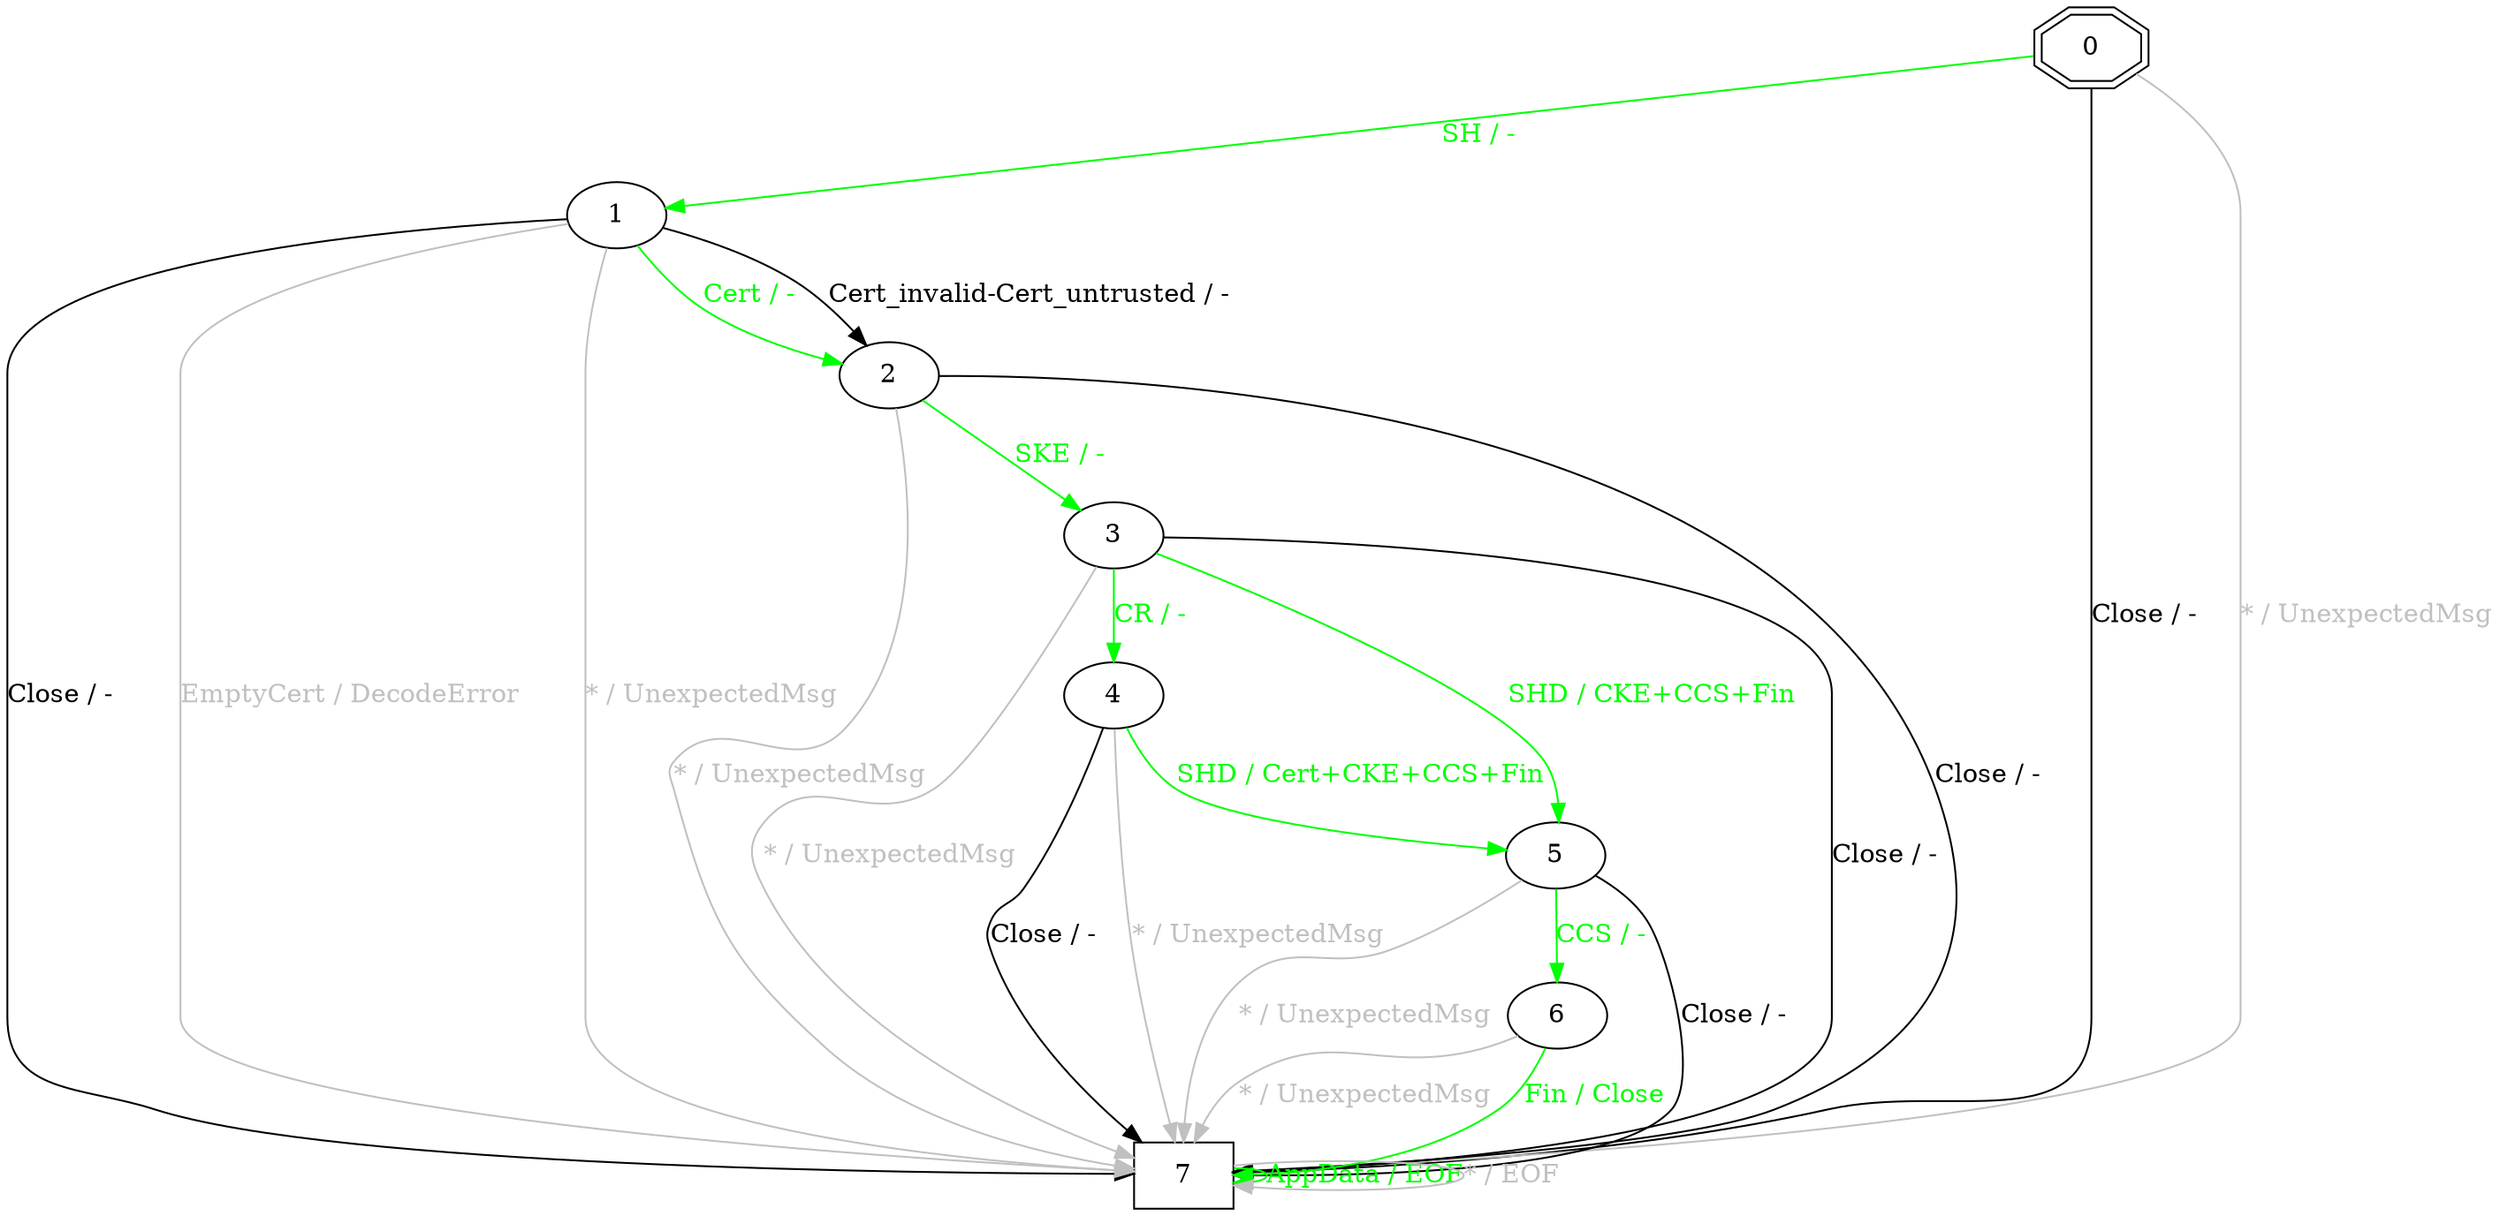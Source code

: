 digraph {
"0" [shape=doubleoctagon label=0];
"1" [shape=ellipse label=1];
"2" [shape=ellipse label=2];
"3" [shape=ellipse label=3];
"4" [shape=ellipse label=4];
"5" [shape=ellipse label=5];
"6" [shape=ellipse label=6];
"7" [shape=rectangle label=7];
"0" -> "7" [label="Close / -"];
"0" -> "1" [label="SH / -", color="green", fontcolor="green"];
"0" -> "7" [label="* / UnexpectedMsg", color="grey", fontcolor="grey"];
"1" -> "2" [label="Cert / -", color="green", fontcolor="green"];
"1" -> "2" [label="Cert_invalid-Cert_untrusted / -"];
"1" -> "7" [label="Close / -"];
"1" -> "7" [label="EmptyCert / DecodeError", color="grey", fontcolor="grey"];
"1" -> "7" [label="* / UnexpectedMsg", color="grey", fontcolor="grey"];
"2" -> "7" [label="Close / -"];
"2" -> "3" [label="SKE / -", color="green", fontcolor="green"];
"2" -> "7" [label="* / UnexpectedMsg", color="grey", fontcolor="grey"];
"3" -> "4" [label="CR / -", color="green", fontcolor="green"];
"3" -> "7" [label="Close / -"];
"3" -> "5" [label="SHD / CKE+CCS+Fin", color="green", fontcolor="green"];
"3" -> "7" [label="* / UnexpectedMsg", color="grey", fontcolor="grey"];
"4" -> "7" [label="Close / -"];
"4" -> "5" [label="SHD / Cert+CKE+CCS+Fin", color="green", fontcolor="green"];
"4" -> "7" [label="* / UnexpectedMsg", color="grey", fontcolor="grey"];
"5" -> "6" [label="CCS / -", color="green", fontcolor="green"];
"5" -> "7" [label="Close / -"];
"5" -> "7" [label="* / UnexpectedMsg", color="grey", fontcolor="grey"];
"6" -> "7" [label="Fin / Close", color="green", fontcolor="green"];
"6" -> "7" [label="* / UnexpectedMsg", color="grey", fontcolor="grey"];
"7" -> "7" [label="AppData / EOF", color="green", fontcolor="green"];
"7" -> "7" [label="* / EOF", color="grey", fontcolor="grey"];
}
